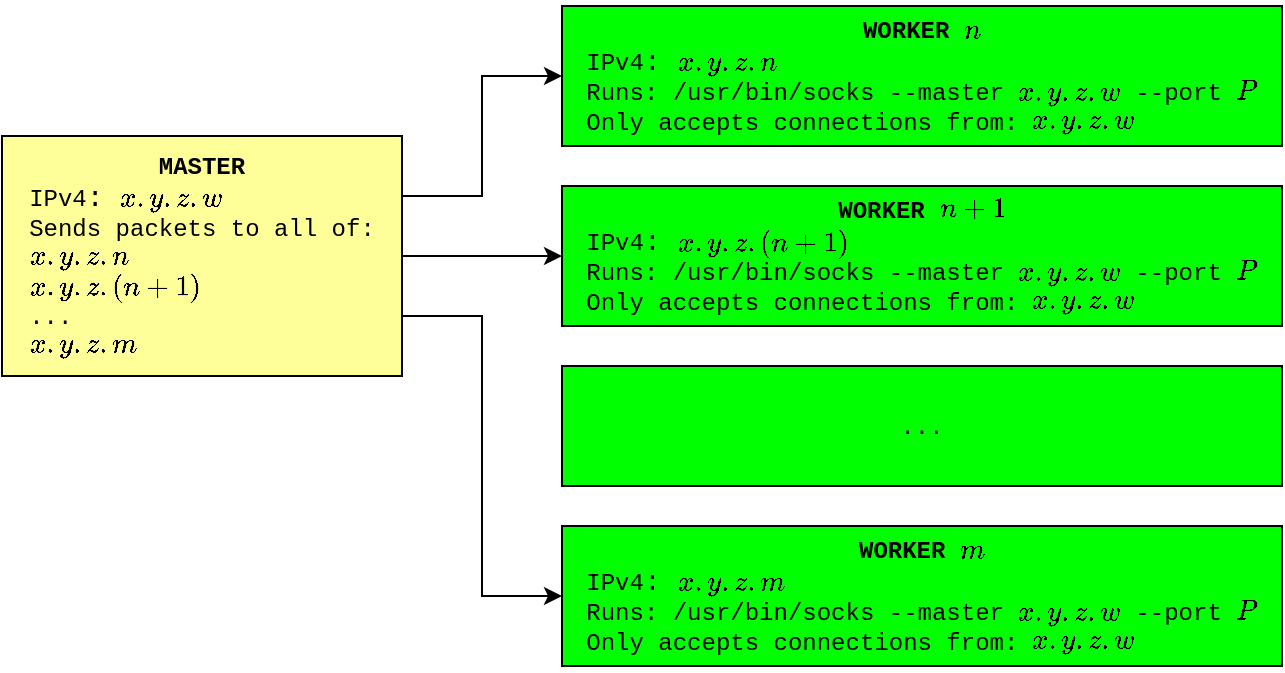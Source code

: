 <mxfile version="14.7.7" type="device"><diagram id="tA3ujzl1Rnl-x6RJNWNr" name="Page-1"><mxGraphModel dx="1662" dy="762" grid="1" gridSize="10" guides="1" tooltips="1" connect="1" arrows="1" fold="1" page="1" pageScale="1" pageWidth="850" pageHeight="1100" math="1" shadow="0"><root><mxCell id="0"/><mxCell id="1" parent="0"/><mxCell id="KFfbwXcL6WtEjAO5BCQX-7" style="edgeStyle=orthogonalEdgeStyle;rounded=0;orthogonalLoop=1;jettySize=auto;html=1;exitX=1;exitY=0.25;exitDx=0;exitDy=0;entryX=0;entryY=0.5;entryDx=0;entryDy=0;" edge="1" parent="1" source="KFfbwXcL6WtEjAO5BCQX-1" target="KFfbwXcL6WtEjAO5BCQX-2"><mxGeometry relative="1" as="geometry"/></mxCell><mxCell id="KFfbwXcL6WtEjAO5BCQX-13" style="edgeStyle=orthogonalEdgeStyle;rounded=0;orthogonalLoop=1;jettySize=auto;html=1;exitX=1;exitY=0.5;exitDx=0;exitDy=0;entryX=0;entryY=0.5;entryDx=0;entryDy=0;" edge="1" parent="1" source="KFfbwXcL6WtEjAO5BCQX-1" target="KFfbwXcL6WtEjAO5BCQX-12"><mxGeometry relative="1" as="geometry"/></mxCell><mxCell id="KFfbwXcL6WtEjAO5BCQX-15" style="edgeStyle=orthogonalEdgeStyle;rounded=0;orthogonalLoop=1;jettySize=auto;html=1;exitX=1;exitY=0.75;exitDx=0;exitDy=0;entryX=0;entryY=0.5;entryDx=0;entryDy=0;" edge="1" parent="1" source="KFfbwXcL6WtEjAO5BCQX-1" target="KFfbwXcL6WtEjAO5BCQX-14"><mxGeometry relative="1" as="geometry"/></mxCell><mxCell id="KFfbwXcL6WtEjAO5BCQX-1" value="&lt;div&gt;&lt;span style=&quot;font-family: &amp;#34;courier new&amp;#34;&quot;&gt;&lt;b&gt;&lt;font style=&quot;font-size: 12px&quot;&gt;MASTER&lt;/font&gt;&lt;/b&gt;&lt;/span&gt;&lt;/div&gt;&lt;font face=&quot;Courier New&quot;&gt;&lt;div style=&quot;text-align: left&quot;&gt;&lt;font style=&quot;font-size: 12px&quot;&gt;IPv4&lt;/font&gt;&lt;span style=&quot;font-size: 14px&quot;&gt;: &lt;/span&gt;&lt;font style=&quot;font-size: 12px&quot;&gt;\(x.y.z.w\)&lt;/font&gt;&lt;/div&gt;&lt;div style=&quot;text-align: left&quot;&gt;&lt;span&gt;Sends packets to all of:&lt;/span&gt;&lt;/div&gt;&lt;div style=&quot;text-align: left&quot;&gt;&lt;span&gt;&lt;font style=&quot;font-size: 12px&quot;&gt;\(x.y.z.n\)&lt;/font&gt;&lt;/span&gt;&lt;/div&gt;&lt;/font&gt;&lt;font style=&quot;font-size: 12px&quot;&gt;&lt;span style=&quot;font-family: &amp;#34;courier new&amp;#34;&quot;&gt;&lt;div style=&quot;text-align: left&quot;&gt;&lt;span&gt;\(x.y.z.(n+1)\)&lt;/span&gt;&lt;/div&gt;&lt;/span&gt;&lt;font face=&quot;Courier New&quot;&gt;&lt;div style=&quot;text-align: left&quot;&gt;&lt;span&gt;...&lt;/span&gt;&lt;/div&gt;&lt;/font&gt;&lt;span style=&quot;font-family: &amp;#34;courier new&amp;#34;&quot;&gt;&lt;div style=&quot;text-align: left&quot;&gt;&lt;span&gt;\(x.y.z.m\)&lt;/span&gt;&lt;/div&gt;&lt;/span&gt;&lt;/font&gt;" style="rounded=0;whiteSpace=wrap;html=1;fillColor=#FFFF99;" vertex="1" parent="1"><mxGeometry x="40" y="115" width="200" height="120" as="geometry"/></mxCell><mxCell id="KFfbwXcL6WtEjAO5BCQX-2" value="&lt;div&gt;&lt;span style=&quot;font-family: &amp;#34;courier new&amp;#34;&quot;&gt;&lt;font style=&quot;font-size: 12px&quot;&gt;&lt;b&gt;WORKER&lt;/b&gt; &lt;/font&gt;&lt;/span&gt;&lt;span style=&quot;font-family: &amp;#34;courier new&amp;#34;&quot;&gt;&lt;font style=&quot;font-size: 12px&quot;&gt;\(n\)&lt;/font&gt;&lt;/span&gt;&lt;/div&gt;&lt;font face=&quot;Courier New&quot;&gt;&lt;div style=&quot;text-align: left&quot;&gt;&lt;font style=&quot;font-size: 12px&quot;&gt;IPv4&lt;/font&gt;&lt;span style=&quot;font-size: 14px&quot;&gt;: &lt;/span&gt;&lt;font style=&quot;font-size: 12px&quot;&gt;\(x.y.z.n\)&lt;/font&gt;&lt;/div&gt;&lt;div style=&quot;text-align: left&quot;&gt;&lt;span&gt;Runs: /usr/bin/socks --master \(x.y.z.w\) --port \(P\)&lt;/span&gt;&lt;/div&gt;&lt;div style=&quot;text-align: left&quot;&gt;&lt;span&gt;Only accepts connections from: \(x.y.z.w\)&lt;/span&gt;&lt;/div&gt;&lt;/font&gt;" style="rounded=0;whiteSpace=wrap;html=1;fillColor=#00FF00;" vertex="1" parent="1"><mxGeometry x="320" y="50" width="360" height="70" as="geometry"/></mxCell><mxCell id="KFfbwXcL6WtEjAO5BCQX-11" value="&lt;div style=&quot;text-align: left&quot;&gt;&lt;font face=&quot;courier new&quot; style=&quot;font-size: 12px&quot;&gt;...&lt;/font&gt;&lt;/div&gt;" style="rounded=0;whiteSpace=wrap;html=1;fillColor=#00FF00;" vertex="1" parent="1"><mxGeometry x="320" y="230" width="360" height="60" as="geometry"/></mxCell><mxCell id="KFfbwXcL6WtEjAO5BCQX-12" value="&lt;div&gt;&lt;span style=&quot;font-family: &amp;#34;courier new&amp;#34;&quot;&gt;&lt;font style=&quot;font-size: 12px&quot;&gt;&lt;b&gt;WORKER&lt;/b&gt; &lt;/font&gt;&lt;/span&gt;&lt;span style=&quot;font-family: &amp;#34;courier new&amp;#34;&quot;&gt;&lt;font style=&quot;font-size: 12px&quot;&gt;\(n + 1\)&lt;/font&gt;&lt;/span&gt;&lt;/div&gt;&lt;font face=&quot;Courier New&quot;&gt;&lt;div style=&quot;text-align: left&quot;&gt;&lt;font style=&quot;font-size: 12px&quot;&gt;IPv4&lt;/font&gt;&lt;span style=&quot;font-size: 14px&quot;&gt;: &lt;/span&gt;&lt;font style=&quot;font-size: 12px&quot;&gt;\(x.y.z.(n + 1)\)&lt;/font&gt;&lt;/div&gt;&lt;div style=&quot;text-align: left&quot;&gt;&lt;span&gt;Runs: /usr/bin/socks --master \(x.y.z.w\) --port \(P\)&lt;/span&gt;&lt;/div&gt;&lt;div style=&quot;text-align: left&quot;&gt;&lt;span&gt;Only accepts connections from: \(x.y.z.w\)&lt;/span&gt;&lt;/div&gt;&lt;/font&gt;" style="rounded=0;whiteSpace=wrap;html=1;fillColor=#00FF00;" vertex="1" parent="1"><mxGeometry x="320" y="140" width="360" height="70" as="geometry"/></mxCell><mxCell id="KFfbwXcL6WtEjAO5BCQX-14" value="&lt;div&gt;&lt;span style=&quot;font-family: &amp;#34;courier new&amp;#34;&quot;&gt;&lt;font style=&quot;font-size: 12px&quot;&gt;&lt;b&gt;WORKER&lt;/b&gt; &lt;/font&gt;&lt;/span&gt;&lt;span style=&quot;font-family: &amp;#34;courier new&amp;#34;&quot;&gt;&lt;font style=&quot;font-size: 12px&quot;&gt;\(m\)&lt;/font&gt;&lt;/span&gt;&lt;/div&gt;&lt;font face=&quot;Courier New&quot;&gt;&lt;div style=&quot;text-align: left&quot;&gt;&lt;font style=&quot;font-size: 12px&quot;&gt;IPv4&lt;/font&gt;&lt;span style=&quot;font-size: 14px&quot;&gt;: &lt;/span&gt;&lt;font style=&quot;font-size: 12px&quot;&gt;\(x.y.z.m\)&lt;/font&gt;&lt;/div&gt;&lt;div style=&quot;text-align: left&quot;&gt;&lt;span&gt;Runs: /usr/bin/socks --master \(x.y.z.w\) --port \(P\)&lt;/span&gt;&lt;/div&gt;&lt;div style=&quot;text-align: left&quot;&gt;&lt;span&gt;Only accepts connections from: \(x.y.z.w\)&lt;/span&gt;&lt;/div&gt;&lt;/font&gt;" style="rounded=0;whiteSpace=wrap;html=1;fillColor=#00FF00;" vertex="1" parent="1"><mxGeometry x="320" y="310" width="360" height="70" as="geometry"/></mxCell></root></mxGraphModel></diagram></mxfile>